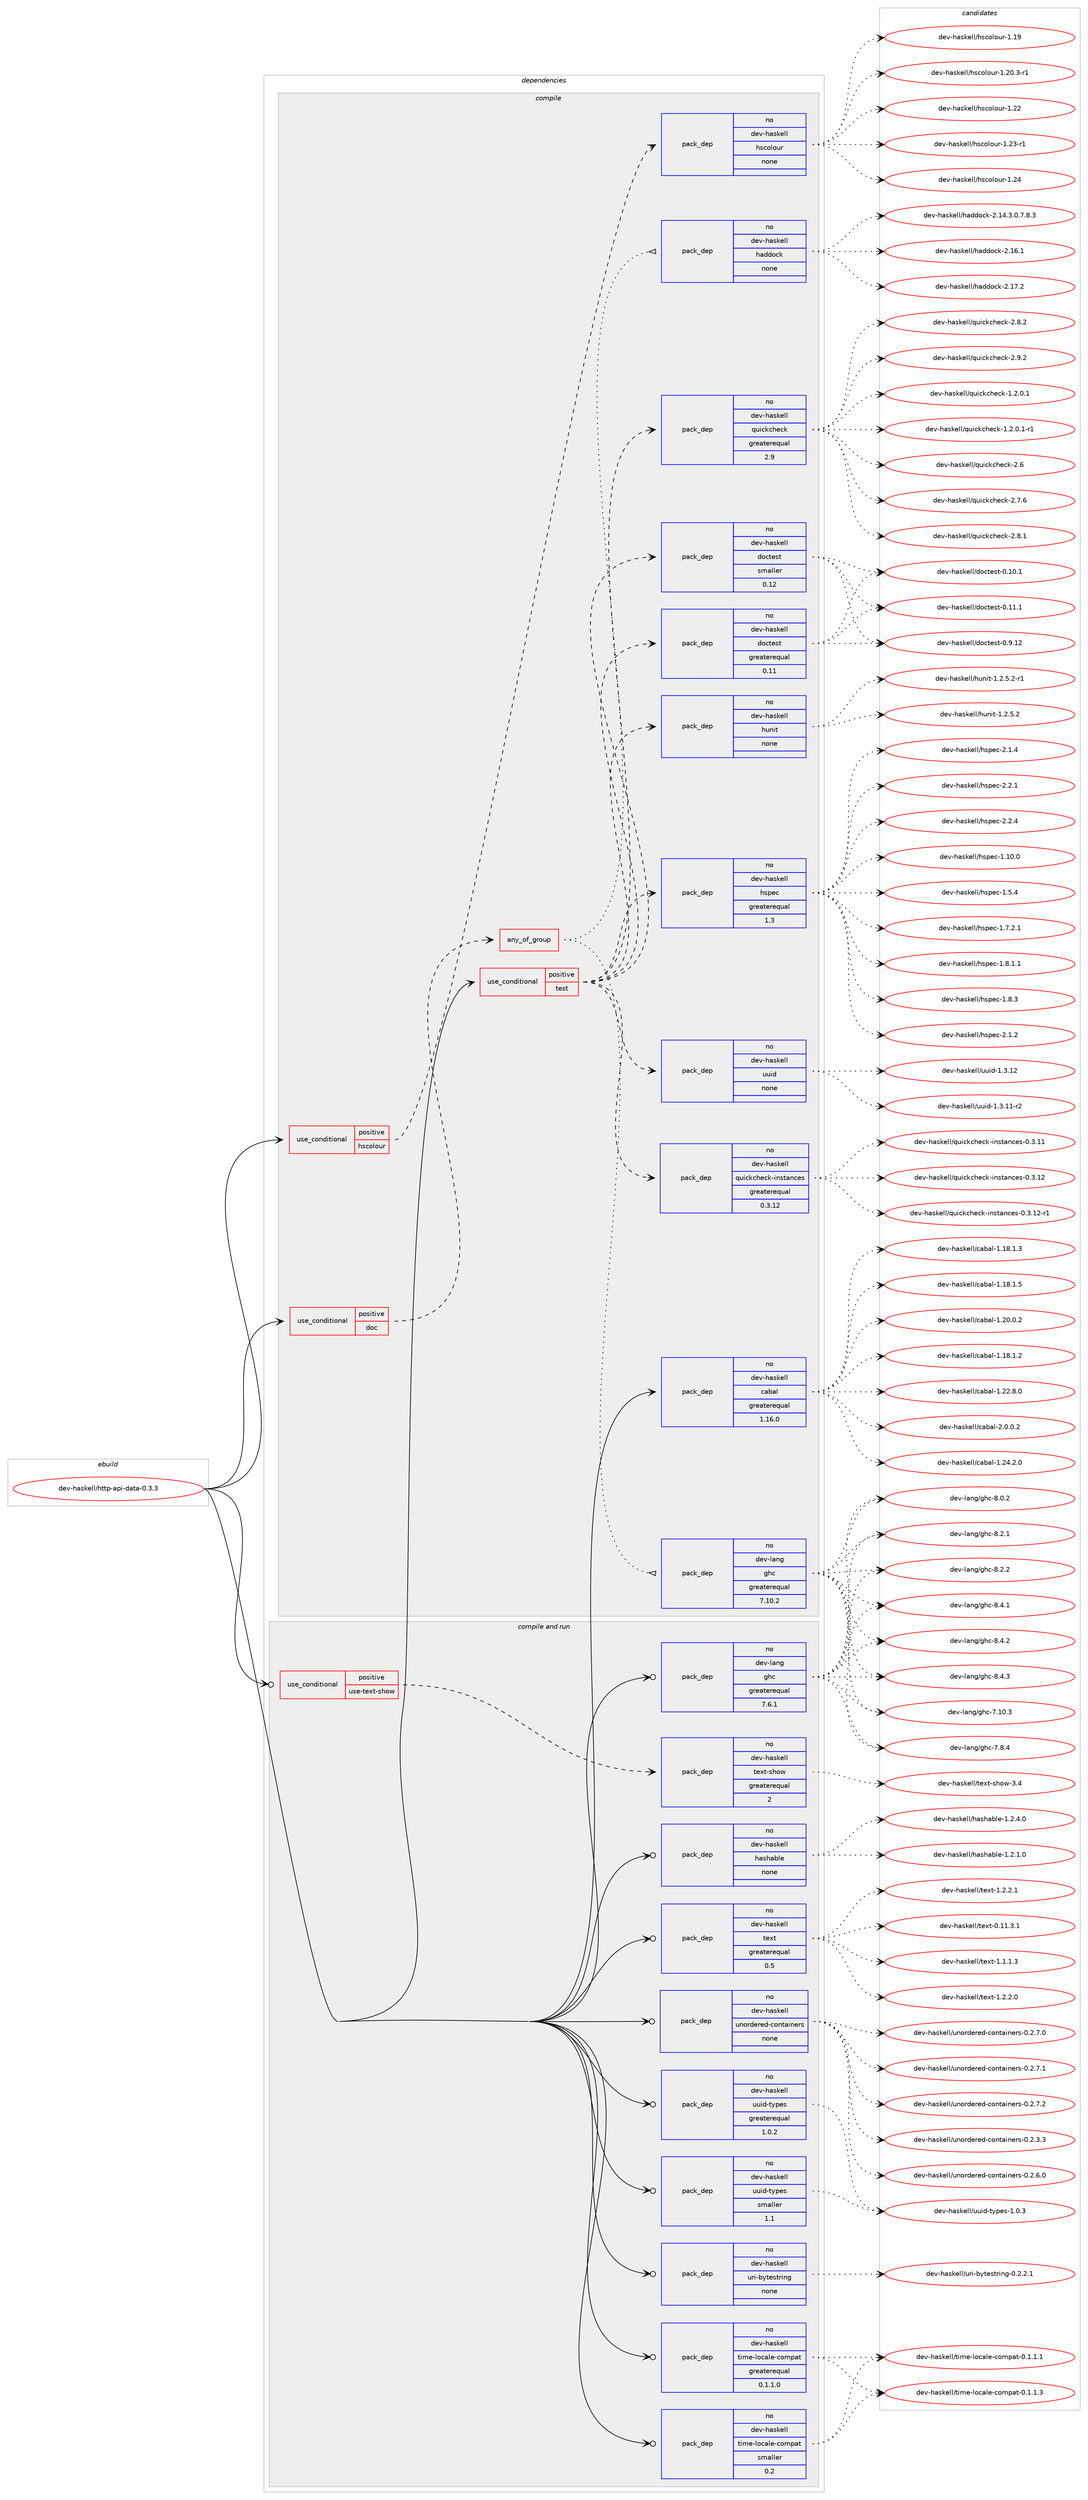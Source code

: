 digraph prolog {

# *************
# Graph options
# *************

newrank=true;
concentrate=true;
compound=true;
graph [rankdir=LR,fontname=Helvetica,fontsize=10,ranksep=1.5];#, ranksep=2.5, nodesep=0.2];
edge  [arrowhead=vee];
node  [fontname=Helvetica,fontsize=10];

# **********
# The ebuild
# **********

subgraph cluster_leftcol {
color=gray;
rank=same;
label=<<i>ebuild</i>>;
id [label="dev-haskell/http-api-data-0.3.3", color=red, width=4, href="../dev-haskell/http-api-data-0.3.3.svg"];
}

# ****************
# The dependencies
# ****************

subgraph cluster_midcol {
color=gray;
label=<<i>dependencies</i>>;
subgraph cluster_compile {
fillcolor="#eeeeee";
style=filled;
label=<<i>compile</i>>;
subgraph cond360123 {
dependency1335961 [label=<<TABLE BORDER="0" CELLBORDER="1" CELLSPACING="0" CELLPADDING="4"><TR><TD ROWSPAN="3" CELLPADDING="10">use_conditional</TD></TR><TR><TD>positive</TD></TR><TR><TD>doc</TD></TR></TABLE>>, shape=none, color=red];
subgraph any21091 {
dependency1335962 [label=<<TABLE BORDER="0" CELLBORDER="1" CELLSPACING="0" CELLPADDING="4"><TR><TD CELLPADDING="10">any_of_group</TD></TR></TABLE>>, shape=none, color=red];subgraph pack954195 {
dependency1335963 [label=<<TABLE BORDER="0" CELLBORDER="1" CELLSPACING="0" CELLPADDING="4" WIDTH="220"><TR><TD ROWSPAN="6" CELLPADDING="30">pack_dep</TD></TR><TR><TD WIDTH="110">no</TD></TR><TR><TD>dev-haskell</TD></TR><TR><TD>haddock</TD></TR><TR><TD>none</TD></TR><TR><TD></TD></TR></TABLE>>, shape=none, color=blue];
}
dependency1335962:e -> dependency1335963:w [weight=20,style="dotted",arrowhead="oinv"];
subgraph pack954196 {
dependency1335964 [label=<<TABLE BORDER="0" CELLBORDER="1" CELLSPACING="0" CELLPADDING="4" WIDTH="220"><TR><TD ROWSPAN="6" CELLPADDING="30">pack_dep</TD></TR><TR><TD WIDTH="110">no</TD></TR><TR><TD>dev-lang</TD></TR><TR><TD>ghc</TD></TR><TR><TD>greaterequal</TD></TR><TR><TD>7.10.2</TD></TR></TABLE>>, shape=none, color=blue];
}
dependency1335962:e -> dependency1335964:w [weight=20,style="dotted",arrowhead="oinv"];
}
dependency1335961:e -> dependency1335962:w [weight=20,style="dashed",arrowhead="vee"];
}
id:e -> dependency1335961:w [weight=20,style="solid",arrowhead="vee"];
subgraph cond360124 {
dependency1335965 [label=<<TABLE BORDER="0" CELLBORDER="1" CELLSPACING="0" CELLPADDING="4"><TR><TD ROWSPAN="3" CELLPADDING="10">use_conditional</TD></TR><TR><TD>positive</TD></TR><TR><TD>hscolour</TD></TR></TABLE>>, shape=none, color=red];
subgraph pack954197 {
dependency1335966 [label=<<TABLE BORDER="0" CELLBORDER="1" CELLSPACING="0" CELLPADDING="4" WIDTH="220"><TR><TD ROWSPAN="6" CELLPADDING="30">pack_dep</TD></TR><TR><TD WIDTH="110">no</TD></TR><TR><TD>dev-haskell</TD></TR><TR><TD>hscolour</TD></TR><TR><TD>none</TD></TR><TR><TD></TD></TR></TABLE>>, shape=none, color=blue];
}
dependency1335965:e -> dependency1335966:w [weight=20,style="dashed",arrowhead="vee"];
}
id:e -> dependency1335965:w [weight=20,style="solid",arrowhead="vee"];
subgraph cond360125 {
dependency1335967 [label=<<TABLE BORDER="0" CELLBORDER="1" CELLSPACING="0" CELLPADDING="4"><TR><TD ROWSPAN="3" CELLPADDING="10">use_conditional</TD></TR><TR><TD>positive</TD></TR><TR><TD>test</TD></TR></TABLE>>, shape=none, color=red];
subgraph pack954198 {
dependency1335968 [label=<<TABLE BORDER="0" CELLBORDER="1" CELLSPACING="0" CELLPADDING="4" WIDTH="220"><TR><TD ROWSPAN="6" CELLPADDING="30">pack_dep</TD></TR><TR><TD WIDTH="110">no</TD></TR><TR><TD>dev-haskell</TD></TR><TR><TD>doctest</TD></TR><TR><TD>greaterequal</TD></TR><TR><TD>0.11</TD></TR></TABLE>>, shape=none, color=blue];
}
dependency1335967:e -> dependency1335968:w [weight=20,style="dashed",arrowhead="vee"];
subgraph pack954199 {
dependency1335969 [label=<<TABLE BORDER="0" CELLBORDER="1" CELLSPACING="0" CELLPADDING="4" WIDTH="220"><TR><TD ROWSPAN="6" CELLPADDING="30">pack_dep</TD></TR><TR><TD WIDTH="110">no</TD></TR><TR><TD>dev-haskell</TD></TR><TR><TD>doctest</TD></TR><TR><TD>smaller</TD></TR><TR><TD>0.12</TD></TR></TABLE>>, shape=none, color=blue];
}
dependency1335967:e -> dependency1335969:w [weight=20,style="dashed",arrowhead="vee"];
subgraph pack954200 {
dependency1335970 [label=<<TABLE BORDER="0" CELLBORDER="1" CELLSPACING="0" CELLPADDING="4" WIDTH="220"><TR><TD ROWSPAN="6" CELLPADDING="30">pack_dep</TD></TR><TR><TD WIDTH="110">no</TD></TR><TR><TD>dev-haskell</TD></TR><TR><TD>hspec</TD></TR><TR><TD>greaterequal</TD></TR><TR><TD>1.3</TD></TR></TABLE>>, shape=none, color=blue];
}
dependency1335967:e -> dependency1335970:w [weight=20,style="dashed",arrowhead="vee"];
subgraph pack954201 {
dependency1335971 [label=<<TABLE BORDER="0" CELLBORDER="1" CELLSPACING="0" CELLPADDING="4" WIDTH="220"><TR><TD ROWSPAN="6" CELLPADDING="30">pack_dep</TD></TR><TR><TD WIDTH="110">no</TD></TR><TR><TD>dev-haskell</TD></TR><TR><TD>hunit</TD></TR><TR><TD>none</TD></TR><TR><TD></TD></TR></TABLE>>, shape=none, color=blue];
}
dependency1335967:e -> dependency1335971:w [weight=20,style="dashed",arrowhead="vee"];
subgraph pack954202 {
dependency1335972 [label=<<TABLE BORDER="0" CELLBORDER="1" CELLSPACING="0" CELLPADDING="4" WIDTH="220"><TR><TD ROWSPAN="6" CELLPADDING="30">pack_dep</TD></TR><TR><TD WIDTH="110">no</TD></TR><TR><TD>dev-haskell</TD></TR><TR><TD>quickcheck</TD></TR><TR><TD>greaterequal</TD></TR><TR><TD>2.9</TD></TR></TABLE>>, shape=none, color=blue];
}
dependency1335967:e -> dependency1335972:w [weight=20,style="dashed",arrowhead="vee"];
subgraph pack954203 {
dependency1335973 [label=<<TABLE BORDER="0" CELLBORDER="1" CELLSPACING="0" CELLPADDING="4" WIDTH="220"><TR><TD ROWSPAN="6" CELLPADDING="30">pack_dep</TD></TR><TR><TD WIDTH="110">no</TD></TR><TR><TD>dev-haskell</TD></TR><TR><TD>quickcheck-instances</TD></TR><TR><TD>greaterequal</TD></TR><TR><TD>0.3.12</TD></TR></TABLE>>, shape=none, color=blue];
}
dependency1335967:e -> dependency1335973:w [weight=20,style="dashed",arrowhead="vee"];
subgraph pack954204 {
dependency1335974 [label=<<TABLE BORDER="0" CELLBORDER="1" CELLSPACING="0" CELLPADDING="4" WIDTH="220"><TR><TD ROWSPAN="6" CELLPADDING="30">pack_dep</TD></TR><TR><TD WIDTH="110">no</TD></TR><TR><TD>dev-haskell</TD></TR><TR><TD>uuid</TD></TR><TR><TD>none</TD></TR><TR><TD></TD></TR></TABLE>>, shape=none, color=blue];
}
dependency1335967:e -> dependency1335974:w [weight=20,style="dashed",arrowhead="vee"];
}
id:e -> dependency1335967:w [weight=20,style="solid",arrowhead="vee"];
subgraph pack954205 {
dependency1335975 [label=<<TABLE BORDER="0" CELLBORDER="1" CELLSPACING="0" CELLPADDING="4" WIDTH="220"><TR><TD ROWSPAN="6" CELLPADDING="30">pack_dep</TD></TR><TR><TD WIDTH="110">no</TD></TR><TR><TD>dev-haskell</TD></TR><TR><TD>cabal</TD></TR><TR><TD>greaterequal</TD></TR><TR><TD>1.16.0</TD></TR></TABLE>>, shape=none, color=blue];
}
id:e -> dependency1335975:w [weight=20,style="solid",arrowhead="vee"];
}
subgraph cluster_compileandrun {
fillcolor="#eeeeee";
style=filled;
label=<<i>compile and run</i>>;
subgraph cond360126 {
dependency1335976 [label=<<TABLE BORDER="0" CELLBORDER="1" CELLSPACING="0" CELLPADDING="4"><TR><TD ROWSPAN="3" CELLPADDING="10">use_conditional</TD></TR><TR><TD>positive</TD></TR><TR><TD>use-text-show</TD></TR></TABLE>>, shape=none, color=red];
subgraph pack954206 {
dependency1335977 [label=<<TABLE BORDER="0" CELLBORDER="1" CELLSPACING="0" CELLPADDING="4" WIDTH="220"><TR><TD ROWSPAN="6" CELLPADDING="30">pack_dep</TD></TR><TR><TD WIDTH="110">no</TD></TR><TR><TD>dev-haskell</TD></TR><TR><TD>text-show</TD></TR><TR><TD>greaterequal</TD></TR><TR><TD>2</TD></TR></TABLE>>, shape=none, color=blue];
}
dependency1335976:e -> dependency1335977:w [weight=20,style="dashed",arrowhead="vee"];
}
id:e -> dependency1335976:w [weight=20,style="solid",arrowhead="odotvee"];
subgraph pack954207 {
dependency1335978 [label=<<TABLE BORDER="0" CELLBORDER="1" CELLSPACING="0" CELLPADDING="4" WIDTH="220"><TR><TD ROWSPAN="6" CELLPADDING="30">pack_dep</TD></TR><TR><TD WIDTH="110">no</TD></TR><TR><TD>dev-haskell</TD></TR><TR><TD>hashable</TD></TR><TR><TD>none</TD></TR><TR><TD></TD></TR></TABLE>>, shape=none, color=blue];
}
id:e -> dependency1335978:w [weight=20,style="solid",arrowhead="odotvee"];
subgraph pack954208 {
dependency1335979 [label=<<TABLE BORDER="0" CELLBORDER="1" CELLSPACING="0" CELLPADDING="4" WIDTH="220"><TR><TD ROWSPAN="6" CELLPADDING="30">pack_dep</TD></TR><TR><TD WIDTH="110">no</TD></TR><TR><TD>dev-haskell</TD></TR><TR><TD>text</TD></TR><TR><TD>greaterequal</TD></TR><TR><TD>0.5</TD></TR></TABLE>>, shape=none, color=blue];
}
id:e -> dependency1335979:w [weight=20,style="solid",arrowhead="odotvee"];
subgraph pack954209 {
dependency1335980 [label=<<TABLE BORDER="0" CELLBORDER="1" CELLSPACING="0" CELLPADDING="4" WIDTH="220"><TR><TD ROWSPAN="6" CELLPADDING="30">pack_dep</TD></TR><TR><TD WIDTH="110">no</TD></TR><TR><TD>dev-haskell</TD></TR><TR><TD>time-locale-compat</TD></TR><TR><TD>greaterequal</TD></TR><TR><TD>0.1.1.0</TD></TR></TABLE>>, shape=none, color=blue];
}
id:e -> dependency1335980:w [weight=20,style="solid",arrowhead="odotvee"];
subgraph pack954210 {
dependency1335981 [label=<<TABLE BORDER="0" CELLBORDER="1" CELLSPACING="0" CELLPADDING="4" WIDTH="220"><TR><TD ROWSPAN="6" CELLPADDING="30">pack_dep</TD></TR><TR><TD WIDTH="110">no</TD></TR><TR><TD>dev-haskell</TD></TR><TR><TD>time-locale-compat</TD></TR><TR><TD>smaller</TD></TR><TR><TD>0.2</TD></TR></TABLE>>, shape=none, color=blue];
}
id:e -> dependency1335981:w [weight=20,style="solid",arrowhead="odotvee"];
subgraph pack954211 {
dependency1335982 [label=<<TABLE BORDER="0" CELLBORDER="1" CELLSPACING="0" CELLPADDING="4" WIDTH="220"><TR><TD ROWSPAN="6" CELLPADDING="30">pack_dep</TD></TR><TR><TD WIDTH="110">no</TD></TR><TR><TD>dev-haskell</TD></TR><TR><TD>unordered-containers</TD></TR><TR><TD>none</TD></TR><TR><TD></TD></TR></TABLE>>, shape=none, color=blue];
}
id:e -> dependency1335982:w [weight=20,style="solid",arrowhead="odotvee"];
subgraph pack954212 {
dependency1335983 [label=<<TABLE BORDER="0" CELLBORDER="1" CELLSPACING="0" CELLPADDING="4" WIDTH="220"><TR><TD ROWSPAN="6" CELLPADDING="30">pack_dep</TD></TR><TR><TD WIDTH="110">no</TD></TR><TR><TD>dev-haskell</TD></TR><TR><TD>uri-bytestring</TD></TR><TR><TD>none</TD></TR><TR><TD></TD></TR></TABLE>>, shape=none, color=blue];
}
id:e -> dependency1335983:w [weight=20,style="solid",arrowhead="odotvee"];
subgraph pack954213 {
dependency1335984 [label=<<TABLE BORDER="0" CELLBORDER="1" CELLSPACING="0" CELLPADDING="4" WIDTH="220"><TR><TD ROWSPAN="6" CELLPADDING="30">pack_dep</TD></TR><TR><TD WIDTH="110">no</TD></TR><TR><TD>dev-haskell</TD></TR><TR><TD>uuid-types</TD></TR><TR><TD>greaterequal</TD></TR><TR><TD>1.0.2</TD></TR></TABLE>>, shape=none, color=blue];
}
id:e -> dependency1335984:w [weight=20,style="solid",arrowhead="odotvee"];
subgraph pack954214 {
dependency1335985 [label=<<TABLE BORDER="0" CELLBORDER="1" CELLSPACING="0" CELLPADDING="4" WIDTH="220"><TR><TD ROWSPAN="6" CELLPADDING="30">pack_dep</TD></TR><TR><TD WIDTH="110">no</TD></TR><TR><TD>dev-haskell</TD></TR><TR><TD>uuid-types</TD></TR><TR><TD>smaller</TD></TR><TR><TD>1.1</TD></TR></TABLE>>, shape=none, color=blue];
}
id:e -> dependency1335985:w [weight=20,style="solid",arrowhead="odotvee"];
subgraph pack954215 {
dependency1335986 [label=<<TABLE BORDER="0" CELLBORDER="1" CELLSPACING="0" CELLPADDING="4" WIDTH="220"><TR><TD ROWSPAN="6" CELLPADDING="30">pack_dep</TD></TR><TR><TD WIDTH="110">no</TD></TR><TR><TD>dev-lang</TD></TR><TR><TD>ghc</TD></TR><TR><TD>greaterequal</TD></TR><TR><TD>7.6.1</TD></TR></TABLE>>, shape=none, color=blue];
}
id:e -> dependency1335986:w [weight=20,style="solid",arrowhead="odotvee"];
}
subgraph cluster_run {
fillcolor="#eeeeee";
style=filled;
label=<<i>run</i>>;
}
}

# **************
# The candidates
# **************

subgraph cluster_choices {
rank=same;
color=gray;
label=<<i>candidates</i>>;

subgraph choice954195 {
color=black;
nodesep=1;
choice1001011184510497115107101108108471049710010011199107455046495246514648465546564651 [label="dev-haskell/haddock-2.14.3.0.7.8.3", color=red, width=4,href="../dev-haskell/haddock-2.14.3.0.7.8.3.svg"];
choice100101118451049711510710110810847104971001001119910745504649544649 [label="dev-haskell/haddock-2.16.1", color=red, width=4,href="../dev-haskell/haddock-2.16.1.svg"];
choice100101118451049711510710110810847104971001001119910745504649554650 [label="dev-haskell/haddock-2.17.2", color=red, width=4,href="../dev-haskell/haddock-2.17.2.svg"];
dependency1335963:e -> choice1001011184510497115107101108108471049710010011199107455046495246514648465546564651:w [style=dotted,weight="100"];
dependency1335963:e -> choice100101118451049711510710110810847104971001001119910745504649544649:w [style=dotted,weight="100"];
dependency1335963:e -> choice100101118451049711510710110810847104971001001119910745504649554650:w [style=dotted,weight="100"];
}
subgraph choice954196 {
color=black;
nodesep=1;
choice1001011184510897110103471031049945554649484651 [label="dev-lang/ghc-7.10.3", color=red, width=4,href="../dev-lang/ghc-7.10.3.svg"];
choice10010111845108971101034710310499455546564652 [label="dev-lang/ghc-7.8.4", color=red, width=4,href="../dev-lang/ghc-7.8.4.svg"];
choice10010111845108971101034710310499455646484650 [label="dev-lang/ghc-8.0.2", color=red, width=4,href="../dev-lang/ghc-8.0.2.svg"];
choice10010111845108971101034710310499455646504649 [label="dev-lang/ghc-8.2.1", color=red, width=4,href="../dev-lang/ghc-8.2.1.svg"];
choice10010111845108971101034710310499455646504650 [label="dev-lang/ghc-8.2.2", color=red, width=4,href="../dev-lang/ghc-8.2.2.svg"];
choice10010111845108971101034710310499455646524649 [label="dev-lang/ghc-8.4.1", color=red, width=4,href="../dev-lang/ghc-8.4.1.svg"];
choice10010111845108971101034710310499455646524650 [label="dev-lang/ghc-8.4.2", color=red, width=4,href="../dev-lang/ghc-8.4.2.svg"];
choice10010111845108971101034710310499455646524651 [label="dev-lang/ghc-8.4.3", color=red, width=4,href="../dev-lang/ghc-8.4.3.svg"];
dependency1335964:e -> choice1001011184510897110103471031049945554649484651:w [style=dotted,weight="100"];
dependency1335964:e -> choice10010111845108971101034710310499455546564652:w [style=dotted,weight="100"];
dependency1335964:e -> choice10010111845108971101034710310499455646484650:w [style=dotted,weight="100"];
dependency1335964:e -> choice10010111845108971101034710310499455646504649:w [style=dotted,weight="100"];
dependency1335964:e -> choice10010111845108971101034710310499455646504650:w [style=dotted,weight="100"];
dependency1335964:e -> choice10010111845108971101034710310499455646524649:w [style=dotted,weight="100"];
dependency1335964:e -> choice10010111845108971101034710310499455646524650:w [style=dotted,weight="100"];
dependency1335964:e -> choice10010111845108971101034710310499455646524651:w [style=dotted,weight="100"];
}
subgraph choice954197 {
color=black;
nodesep=1;
choice100101118451049711510710110810847104115991111081111171144549464957 [label="dev-haskell/hscolour-1.19", color=red, width=4,href="../dev-haskell/hscolour-1.19.svg"];
choice10010111845104971151071011081084710411599111108111117114454946504846514511449 [label="dev-haskell/hscolour-1.20.3-r1", color=red, width=4,href="../dev-haskell/hscolour-1.20.3-r1.svg"];
choice100101118451049711510710110810847104115991111081111171144549465050 [label="dev-haskell/hscolour-1.22", color=red, width=4,href="../dev-haskell/hscolour-1.22.svg"];
choice1001011184510497115107101108108471041159911110811111711445494650514511449 [label="dev-haskell/hscolour-1.23-r1", color=red, width=4,href="../dev-haskell/hscolour-1.23-r1.svg"];
choice100101118451049711510710110810847104115991111081111171144549465052 [label="dev-haskell/hscolour-1.24", color=red, width=4,href="../dev-haskell/hscolour-1.24.svg"];
dependency1335966:e -> choice100101118451049711510710110810847104115991111081111171144549464957:w [style=dotted,weight="100"];
dependency1335966:e -> choice10010111845104971151071011081084710411599111108111117114454946504846514511449:w [style=dotted,weight="100"];
dependency1335966:e -> choice100101118451049711510710110810847104115991111081111171144549465050:w [style=dotted,weight="100"];
dependency1335966:e -> choice1001011184510497115107101108108471041159911110811111711445494650514511449:w [style=dotted,weight="100"];
dependency1335966:e -> choice100101118451049711510710110810847104115991111081111171144549465052:w [style=dotted,weight="100"];
}
subgraph choice954198 {
color=black;
nodesep=1;
choice1001011184510497115107101108108471001119911610111511645484649484649 [label="dev-haskell/doctest-0.10.1", color=red, width=4,href="../dev-haskell/doctest-0.10.1.svg"];
choice1001011184510497115107101108108471001119911610111511645484649494649 [label="dev-haskell/doctest-0.11.1", color=red, width=4,href="../dev-haskell/doctest-0.11.1.svg"];
choice1001011184510497115107101108108471001119911610111511645484657464950 [label="dev-haskell/doctest-0.9.12", color=red, width=4,href="../dev-haskell/doctest-0.9.12.svg"];
dependency1335968:e -> choice1001011184510497115107101108108471001119911610111511645484649484649:w [style=dotted,weight="100"];
dependency1335968:e -> choice1001011184510497115107101108108471001119911610111511645484649494649:w [style=dotted,weight="100"];
dependency1335968:e -> choice1001011184510497115107101108108471001119911610111511645484657464950:w [style=dotted,weight="100"];
}
subgraph choice954199 {
color=black;
nodesep=1;
choice1001011184510497115107101108108471001119911610111511645484649484649 [label="dev-haskell/doctest-0.10.1", color=red, width=4,href="../dev-haskell/doctest-0.10.1.svg"];
choice1001011184510497115107101108108471001119911610111511645484649494649 [label="dev-haskell/doctest-0.11.1", color=red, width=4,href="../dev-haskell/doctest-0.11.1.svg"];
choice1001011184510497115107101108108471001119911610111511645484657464950 [label="dev-haskell/doctest-0.9.12", color=red, width=4,href="../dev-haskell/doctest-0.9.12.svg"];
dependency1335969:e -> choice1001011184510497115107101108108471001119911610111511645484649484649:w [style=dotted,weight="100"];
dependency1335969:e -> choice1001011184510497115107101108108471001119911610111511645484649494649:w [style=dotted,weight="100"];
dependency1335969:e -> choice1001011184510497115107101108108471001119911610111511645484657464950:w [style=dotted,weight="100"];
}
subgraph choice954200 {
color=black;
nodesep=1;
choice1001011184510497115107101108108471041151121019945494649484648 [label="dev-haskell/hspec-1.10.0", color=red, width=4,href="../dev-haskell/hspec-1.10.0.svg"];
choice10010111845104971151071011081084710411511210199454946534652 [label="dev-haskell/hspec-1.5.4", color=red, width=4,href="../dev-haskell/hspec-1.5.4.svg"];
choice100101118451049711510710110810847104115112101994549465546504649 [label="dev-haskell/hspec-1.7.2.1", color=red, width=4,href="../dev-haskell/hspec-1.7.2.1.svg"];
choice100101118451049711510710110810847104115112101994549465646494649 [label="dev-haskell/hspec-1.8.1.1", color=red, width=4,href="../dev-haskell/hspec-1.8.1.1.svg"];
choice10010111845104971151071011081084710411511210199454946564651 [label="dev-haskell/hspec-1.8.3", color=red, width=4,href="../dev-haskell/hspec-1.8.3.svg"];
choice10010111845104971151071011081084710411511210199455046494650 [label="dev-haskell/hspec-2.1.2", color=red, width=4,href="../dev-haskell/hspec-2.1.2.svg"];
choice10010111845104971151071011081084710411511210199455046494652 [label="dev-haskell/hspec-2.1.4", color=red, width=4,href="../dev-haskell/hspec-2.1.4.svg"];
choice10010111845104971151071011081084710411511210199455046504649 [label="dev-haskell/hspec-2.2.1", color=red, width=4,href="../dev-haskell/hspec-2.2.1.svg"];
choice10010111845104971151071011081084710411511210199455046504652 [label="dev-haskell/hspec-2.2.4", color=red, width=4,href="../dev-haskell/hspec-2.2.4.svg"];
dependency1335970:e -> choice1001011184510497115107101108108471041151121019945494649484648:w [style=dotted,weight="100"];
dependency1335970:e -> choice10010111845104971151071011081084710411511210199454946534652:w [style=dotted,weight="100"];
dependency1335970:e -> choice100101118451049711510710110810847104115112101994549465546504649:w [style=dotted,weight="100"];
dependency1335970:e -> choice100101118451049711510710110810847104115112101994549465646494649:w [style=dotted,weight="100"];
dependency1335970:e -> choice10010111845104971151071011081084710411511210199454946564651:w [style=dotted,weight="100"];
dependency1335970:e -> choice10010111845104971151071011081084710411511210199455046494650:w [style=dotted,weight="100"];
dependency1335970:e -> choice10010111845104971151071011081084710411511210199455046494652:w [style=dotted,weight="100"];
dependency1335970:e -> choice10010111845104971151071011081084710411511210199455046504649:w [style=dotted,weight="100"];
dependency1335970:e -> choice10010111845104971151071011081084710411511210199455046504652:w [style=dotted,weight="100"];
}
subgraph choice954201 {
color=black;
nodesep=1;
choice1001011184510497115107101108108471041171101051164549465046534650 [label="dev-haskell/hunit-1.2.5.2", color=red, width=4,href="../dev-haskell/hunit-1.2.5.2.svg"];
choice10010111845104971151071011081084710411711010511645494650465346504511449 [label="dev-haskell/hunit-1.2.5.2-r1", color=red, width=4,href="../dev-haskell/hunit-1.2.5.2-r1.svg"];
dependency1335971:e -> choice1001011184510497115107101108108471041171101051164549465046534650:w [style=dotted,weight="100"];
dependency1335971:e -> choice10010111845104971151071011081084710411711010511645494650465346504511449:w [style=dotted,weight="100"];
}
subgraph choice954202 {
color=black;
nodesep=1;
choice1001011184510497115107101108108471131171059910799104101991074549465046484649 [label="dev-haskell/quickcheck-1.2.0.1", color=red, width=4,href="../dev-haskell/quickcheck-1.2.0.1.svg"];
choice10010111845104971151071011081084711311710599107991041019910745494650464846494511449 [label="dev-haskell/quickcheck-1.2.0.1-r1", color=red, width=4,href="../dev-haskell/quickcheck-1.2.0.1-r1.svg"];
choice10010111845104971151071011081084711311710599107991041019910745504654 [label="dev-haskell/quickcheck-2.6", color=red, width=4,href="../dev-haskell/quickcheck-2.6.svg"];
choice100101118451049711510710110810847113117105991079910410199107455046554654 [label="dev-haskell/quickcheck-2.7.6", color=red, width=4,href="../dev-haskell/quickcheck-2.7.6.svg"];
choice100101118451049711510710110810847113117105991079910410199107455046564649 [label="dev-haskell/quickcheck-2.8.1", color=red, width=4,href="../dev-haskell/quickcheck-2.8.1.svg"];
choice100101118451049711510710110810847113117105991079910410199107455046564650 [label="dev-haskell/quickcheck-2.8.2", color=red, width=4,href="../dev-haskell/quickcheck-2.8.2.svg"];
choice100101118451049711510710110810847113117105991079910410199107455046574650 [label="dev-haskell/quickcheck-2.9.2", color=red, width=4,href="../dev-haskell/quickcheck-2.9.2.svg"];
dependency1335972:e -> choice1001011184510497115107101108108471131171059910799104101991074549465046484649:w [style=dotted,weight="100"];
dependency1335972:e -> choice10010111845104971151071011081084711311710599107991041019910745494650464846494511449:w [style=dotted,weight="100"];
dependency1335972:e -> choice10010111845104971151071011081084711311710599107991041019910745504654:w [style=dotted,weight="100"];
dependency1335972:e -> choice100101118451049711510710110810847113117105991079910410199107455046554654:w [style=dotted,weight="100"];
dependency1335972:e -> choice100101118451049711510710110810847113117105991079910410199107455046564649:w [style=dotted,weight="100"];
dependency1335972:e -> choice100101118451049711510710110810847113117105991079910410199107455046564650:w [style=dotted,weight="100"];
dependency1335972:e -> choice100101118451049711510710110810847113117105991079910410199107455046574650:w [style=dotted,weight="100"];
}
subgraph choice954203 {
color=black;
nodesep=1;
choice10010111845104971151071011081084711311710599107991041019910745105110115116971109910111545484651464949 [label="dev-haskell/quickcheck-instances-0.3.11", color=red, width=4,href="../dev-haskell/quickcheck-instances-0.3.11.svg"];
choice10010111845104971151071011081084711311710599107991041019910745105110115116971109910111545484651464950 [label="dev-haskell/quickcheck-instances-0.3.12", color=red, width=4,href="../dev-haskell/quickcheck-instances-0.3.12.svg"];
choice100101118451049711510710110810847113117105991079910410199107451051101151169711099101115454846514649504511449 [label="dev-haskell/quickcheck-instances-0.3.12-r1", color=red, width=4,href="../dev-haskell/quickcheck-instances-0.3.12-r1.svg"];
dependency1335973:e -> choice10010111845104971151071011081084711311710599107991041019910745105110115116971109910111545484651464949:w [style=dotted,weight="100"];
dependency1335973:e -> choice10010111845104971151071011081084711311710599107991041019910745105110115116971109910111545484651464950:w [style=dotted,weight="100"];
dependency1335973:e -> choice100101118451049711510710110810847113117105991079910410199107451051101151169711099101115454846514649504511449:w [style=dotted,weight="100"];
}
subgraph choice954204 {
color=black;
nodesep=1;
choice100101118451049711510710110810847117117105100454946514649494511450 [label="dev-haskell/uuid-1.3.11-r2", color=red, width=4,href="../dev-haskell/uuid-1.3.11-r2.svg"];
choice10010111845104971151071011081084711711710510045494651464950 [label="dev-haskell/uuid-1.3.12", color=red, width=4,href="../dev-haskell/uuid-1.3.12.svg"];
dependency1335974:e -> choice100101118451049711510710110810847117117105100454946514649494511450:w [style=dotted,weight="100"];
dependency1335974:e -> choice10010111845104971151071011081084711711710510045494651464950:w [style=dotted,weight="100"];
}
subgraph choice954205 {
color=black;
nodesep=1;
choice10010111845104971151071011081084799979897108454946495646494650 [label="dev-haskell/cabal-1.18.1.2", color=red, width=4,href="../dev-haskell/cabal-1.18.1.2.svg"];
choice10010111845104971151071011081084799979897108454946495646494651 [label="dev-haskell/cabal-1.18.1.3", color=red, width=4,href="../dev-haskell/cabal-1.18.1.3.svg"];
choice10010111845104971151071011081084799979897108454946495646494653 [label="dev-haskell/cabal-1.18.1.5", color=red, width=4,href="../dev-haskell/cabal-1.18.1.5.svg"];
choice10010111845104971151071011081084799979897108454946504846484650 [label="dev-haskell/cabal-1.20.0.2", color=red, width=4,href="../dev-haskell/cabal-1.20.0.2.svg"];
choice10010111845104971151071011081084799979897108454946505046564648 [label="dev-haskell/cabal-1.22.8.0", color=red, width=4,href="../dev-haskell/cabal-1.22.8.0.svg"];
choice10010111845104971151071011081084799979897108454946505246504648 [label="dev-haskell/cabal-1.24.2.0", color=red, width=4,href="../dev-haskell/cabal-1.24.2.0.svg"];
choice100101118451049711510710110810847999798971084550464846484650 [label="dev-haskell/cabal-2.0.0.2", color=red, width=4,href="../dev-haskell/cabal-2.0.0.2.svg"];
dependency1335975:e -> choice10010111845104971151071011081084799979897108454946495646494650:w [style=dotted,weight="100"];
dependency1335975:e -> choice10010111845104971151071011081084799979897108454946495646494651:w [style=dotted,weight="100"];
dependency1335975:e -> choice10010111845104971151071011081084799979897108454946495646494653:w [style=dotted,weight="100"];
dependency1335975:e -> choice10010111845104971151071011081084799979897108454946504846484650:w [style=dotted,weight="100"];
dependency1335975:e -> choice10010111845104971151071011081084799979897108454946505046564648:w [style=dotted,weight="100"];
dependency1335975:e -> choice10010111845104971151071011081084799979897108454946505246504648:w [style=dotted,weight="100"];
dependency1335975:e -> choice100101118451049711510710110810847999798971084550464846484650:w [style=dotted,weight="100"];
}
subgraph choice954206 {
color=black;
nodesep=1;
choice1001011184510497115107101108108471161011201164511510411111945514652 [label="dev-haskell/text-show-3.4", color=red, width=4,href="../dev-haskell/text-show-3.4.svg"];
dependency1335977:e -> choice1001011184510497115107101108108471161011201164511510411111945514652:w [style=dotted,weight="100"];
}
subgraph choice954207 {
color=black;
nodesep=1;
choice1001011184510497115107101108108471049711510497981081014549465046494648 [label="dev-haskell/hashable-1.2.1.0", color=red, width=4,href="../dev-haskell/hashable-1.2.1.0.svg"];
choice1001011184510497115107101108108471049711510497981081014549465046524648 [label="dev-haskell/hashable-1.2.4.0", color=red, width=4,href="../dev-haskell/hashable-1.2.4.0.svg"];
dependency1335978:e -> choice1001011184510497115107101108108471049711510497981081014549465046494648:w [style=dotted,weight="100"];
dependency1335978:e -> choice1001011184510497115107101108108471049711510497981081014549465046524648:w [style=dotted,weight="100"];
}
subgraph choice954208 {
color=black;
nodesep=1;
choice100101118451049711510710110810847116101120116454846494946514649 [label="dev-haskell/text-0.11.3.1", color=red, width=4,href="../dev-haskell/text-0.11.3.1.svg"];
choice1001011184510497115107101108108471161011201164549464946494651 [label="dev-haskell/text-1.1.1.3", color=red, width=4,href="../dev-haskell/text-1.1.1.3.svg"];
choice1001011184510497115107101108108471161011201164549465046504648 [label="dev-haskell/text-1.2.2.0", color=red, width=4,href="../dev-haskell/text-1.2.2.0.svg"];
choice1001011184510497115107101108108471161011201164549465046504649 [label="dev-haskell/text-1.2.2.1", color=red, width=4,href="../dev-haskell/text-1.2.2.1.svg"];
dependency1335979:e -> choice100101118451049711510710110810847116101120116454846494946514649:w [style=dotted,weight="100"];
dependency1335979:e -> choice1001011184510497115107101108108471161011201164549464946494651:w [style=dotted,weight="100"];
dependency1335979:e -> choice1001011184510497115107101108108471161011201164549465046504648:w [style=dotted,weight="100"];
dependency1335979:e -> choice1001011184510497115107101108108471161011201164549465046504649:w [style=dotted,weight="100"];
}
subgraph choice954209 {
color=black;
nodesep=1;
choice1001011184510497115107101108108471161051091014510811199971081014599111109112971164548464946494649 [label="dev-haskell/time-locale-compat-0.1.1.1", color=red, width=4,href="../dev-haskell/time-locale-compat-0.1.1.1.svg"];
choice1001011184510497115107101108108471161051091014510811199971081014599111109112971164548464946494651 [label="dev-haskell/time-locale-compat-0.1.1.3", color=red, width=4,href="../dev-haskell/time-locale-compat-0.1.1.3.svg"];
dependency1335980:e -> choice1001011184510497115107101108108471161051091014510811199971081014599111109112971164548464946494649:w [style=dotted,weight="100"];
dependency1335980:e -> choice1001011184510497115107101108108471161051091014510811199971081014599111109112971164548464946494651:w [style=dotted,weight="100"];
}
subgraph choice954210 {
color=black;
nodesep=1;
choice1001011184510497115107101108108471161051091014510811199971081014599111109112971164548464946494649 [label="dev-haskell/time-locale-compat-0.1.1.1", color=red, width=4,href="../dev-haskell/time-locale-compat-0.1.1.1.svg"];
choice1001011184510497115107101108108471161051091014510811199971081014599111109112971164548464946494651 [label="dev-haskell/time-locale-compat-0.1.1.3", color=red, width=4,href="../dev-haskell/time-locale-compat-0.1.1.3.svg"];
dependency1335981:e -> choice1001011184510497115107101108108471161051091014510811199971081014599111109112971164548464946494649:w [style=dotted,weight="100"];
dependency1335981:e -> choice1001011184510497115107101108108471161051091014510811199971081014599111109112971164548464946494651:w [style=dotted,weight="100"];
}
subgraph choice954211 {
color=black;
nodesep=1;
choice1001011184510497115107101108108471171101111141001011141011004599111110116971051101011141154548465046514651 [label="dev-haskell/unordered-containers-0.2.3.3", color=red, width=4,href="../dev-haskell/unordered-containers-0.2.3.3.svg"];
choice1001011184510497115107101108108471171101111141001011141011004599111110116971051101011141154548465046544648 [label="dev-haskell/unordered-containers-0.2.6.0", color=red, width=4,href="../dev-haskell/unordered-containers-0.2.6.0.svg"];
choice1001011184510497115107101108108471171101111141001011141011004599111110116971051101011141154548465046554648 [label="dev-haskell/unordered-containers-0.2.7.0", color=red, width=4,href="../dev-haskell/unordered-containers-0.2.7.0.svg"];
choice1001011184510497115107101108108471171101111141001011141011004599111110116971051101011141154548465046554649 [label="dev-haskell/unordered-containers-0.2.7.1", color=red, width=4,href="../dev-haskell/unordered-containers-0.2.7.1.svg"];
choice1001011184510497115107101108108471171101111141001011141011004599111110116971051101011141154548465046554650 [label="dev-haskell/unordered-containers-0.2.7.2", color=red, width=4,href="../dev-haskell/unordered-containers-0.2.7.2.svg"];
dependency1335982:e -> choice1001011184510497115107101108108471171101111141001011141011004599111110116971051101011141154548465046514651:w [style=dotted,weight="100"];
dependency1335982:e -> choice1001011184510497115107101108108471171101111141001011141011004599111110116971051101011141154548465046544648:w [style=dotted,weight="100"];
dependency1335982:e -> choice1001011184510497115107101108108471171101111141001011141011004599111110116971051101011141154548465046554648:w [style=dotted,weight="100"];
dependency1335982:e -> choice1001011184510497115107101108108471171101111141001011141011004599111110116971051101011141154548465046554649:w [style=dotted,weight="100"];
dependency1335982:e -> choice1001011184510497115107101108108471171101111141001011141011004599111110116971051101011141154548465046554650:w [style=dotted,weight="100"];
}
subgraph choice954212 {
color=black;
nodesep=1;
choice10010111845104971151071011081084711711410545981211161011151161141051101034548465046504649 [label="dev-haskell/uri-bytestring-0.2.2.1", color=red, width=4,href="../dev-haskell/uri-bytestring-0.2.2.1.svg"];
dependency1335983:e -> choice10010111845104971151071011081084711711410545981211161011151161141051101034548465046504649:w [style=dotted,weight="100"];
}
subgraph choice954213 {
color=black;
nodesep=1;
choice10010111845104971151071011081084711711710510045116121112101115454946484651 [label="dev-haskell/uuid-types-1.0.3", color=red, width=4,href="../dev-haskell/uuid-types-1.0.3.svg"];
dependency1335984:e -> choice10010111845104971151071011081084711711710510045116121112101115454946484651:w [style=dotted,weight="100"];
}
subgraph choice954214 {
color=black;
nodesep=1;
choice10010111845104971151071011081084711711710510045116121112101115454946484651 [label="dev-haskell/uuid-types-1.0.3", color=red, width=4,href="../dev-haskell/uuid-types-1.0.3.svg"];
dependency1335985:e -> choice10010111845104971151071011081084711711710510045116121112101115454946484651:w [style=dotted,weight="100"];
}
subgraph choice954215 {
color=black;
nodesep=1;
choice1001011184510897110103471031049945554649484651 [label="dev-lang/ghc-7.10.3", color=red, width=4,href="../dev-lang/ghc-7.10.3.svg"];
choice10010111845108971101034710310499455546564652 [label="dev-lang/ghc-7.8.4", color=red, width=4,href="../dev-lang/ghc-7.8.4.svg"];
choice10010111845108971101034710310499455646484650 [label="dev-lang/ghc-8.0.2", color=red, width=4,href="../dev-lang/ghc-8.0.2.svg"];
choice10010111845108971101034710310499455646504649 [label="dev-lang/ghc-8.2.1", color=red, width=4,href="../dev-lang/ghc-8.2.1.svg"];
choice10010111845108971101034710310499455646504650 [label="dev-lang/ghc-8.2.2", color=red, width=4,href="../dev-lang/ghc-8.2.2.svg"];
choice10010111845108971101034710310499455646524649 [label="dev-lang/ghc-8.4.1", color=red, width=4,href="../dev-lang/ghc-8.4.1.svg"];
choice10010111845108971101034710310499455646524650 [label="dev-lang/ghc-8.4.2", color=red, width=4,href="../dev-lang/ghc-8.4.2.svg"];
choice10010111845108971101034710310499455646524651 [label="dev-lang/ghc-8.4.3", color=red, width=4,href="../dev-lang/ghc-8.4.3.svg"];
dependency1335986:e -> choice1001011184510897110103471031049945554649484651:w [style=dotted,weight="100"];
dependency1335986:e -> choice10010111845108971101034710310499455546564652:w [style=dotted,weight="100"];
dependency1335986:e -> choice10010111845108971101034710310499455646484650:w [style=dotted,weight="100"];
dependency1335986:e -> choice10010111845108971101034710310499455646504649:w [style=dotted,weight="100"];
dependency1335986:e -> choice10010111845108971101034710310499455646504650:w [style=dotted,weight="100"];
dependency1335986:e -> choice10010111845108971101034710310499455646524649:w [style=dotted,weight="100"];
dependency1335986:e -> choice10010111845108971101034710310499455646524650:w [style=dotted,weight="100"];
dependency1335986:e -> choice10010111845108971101034710310499455646524651:w [style=dotted,weight="100"];
}
}

}
